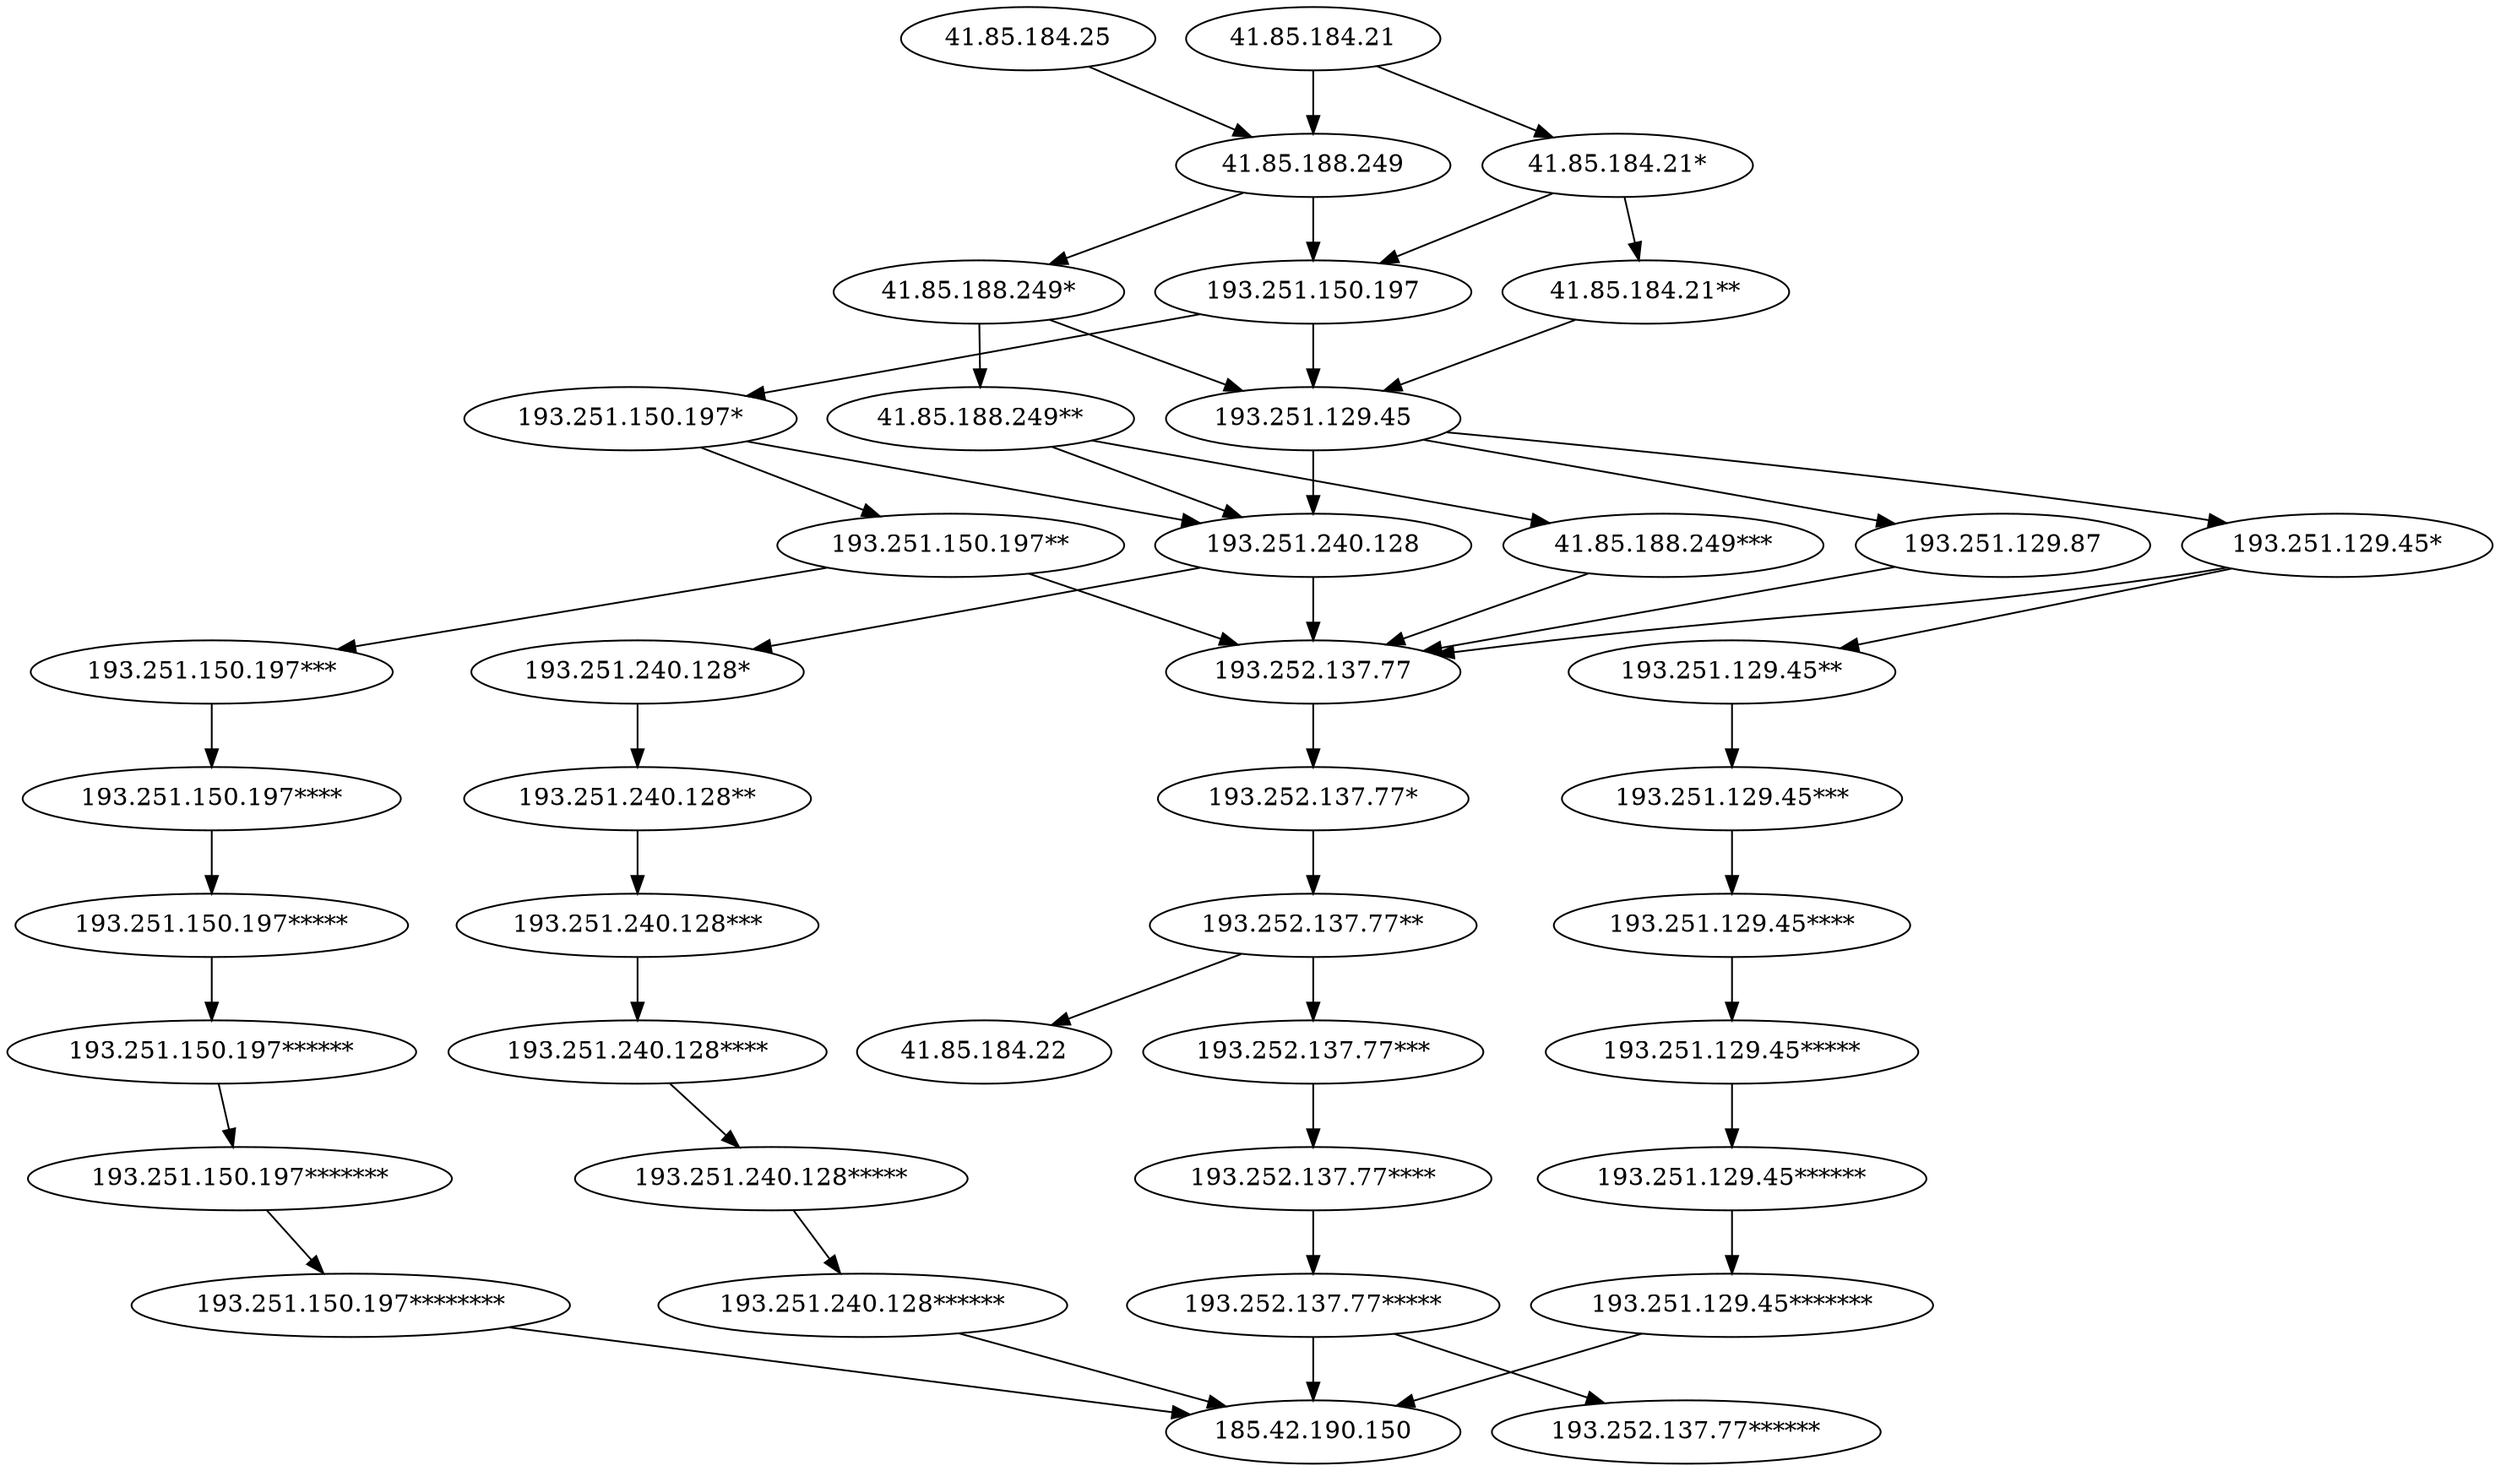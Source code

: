 strict digraph  {
	"193.251.150.197****" -> "193.251.150.197*****"	 [weight=3];
	"193.251.129.45****" -> "193.251.129.45*****"	 [weight=9];
	"193.251.129.45***" -> "193.251.129.45****"	 [weight=9];
	"193.251.129.45******" -> "193.251.129.45*******"	 [weight=9];
	"193.251.129.45*******" -> "185.42.190.150"	 [weight=9];
	"193.252.137.77****" -> "193.252.137.77*****"	 [weight=795];
	"193.251.150.197*****" -> "193.251.150.197******"	 [weight=3];
	"193.251.150.197*******" -> "193.251.150.197********"	 [weight=3];
	"41.85.184.21**" -> "193.251.129.45"	 [weight=3];
	"41.85.188.249***" -> "193.252.137.77"	 [weight=3];
	"193.252.137.77*****" -> "185.42.190.150"	 [weight=786];
	"193.252.137.77*****" -> "193.252.137.77******"	 [weight=9];
	"193.251.150.197" -> "193.251.129.45"	 [weight=785];
	"193.251.150.197" -> "193.251.150.197*"	 [weight=13];
	"193.251.150.197***" -> "193.251.150.197****"	 [weight=3];
	"193.251.150.197********" -> "185.42.190.150"	 [weight=3];
	"193.252.137.77" -> "193.252.137.77*"	 [weight=798];
	"193.251.240.128*" -> "193.251.240.128**"	 [weight=18];
	"41.85.188.249**" -> "41.85.188.249***"	 [weight=1];
	"41.85.188.249**" -> "193.251.240.128"	 [weight=5];
	"193.252.137.77***" -> "193.252.137.77****"	 [weight=795];
	"193.251.129.45" -> "193.251.129.45*"	 [weight=27];
	"193.251.129.45" -> "193.251.240.128"	 [weight=510];
	"193.251.129.45" -> "193.251.129.87"	 [weight=261];
	"193.251.150.197*" -> "193.251.150.197**"	 [weight=5];
	"193.251.150.197*" -> "193.251.240.128"	 [weight=31];
	"193.251.150.197**" -> "193.251.150.197***"	 [weight=2];
	"193.251.150.197**" -> "193.252.137.77"	 [weight=13];
	"193.251.129.45*" -> "193.252.137.77"	 [weight=65];
	"193.251.129.45*" -> "193.251.129.45**"	 [weight=4];
	"193.251.240.128****" -> "193.251.240.128*****"	 [weight=18];
	"41.85.184.21*" -> "41.85.184.21**"	 [weight=1];
	"41.85.184.21*" -> "193.251.150.197"	 [weight=35];
	"193.251.240.128" -> "193.252.137.77"	 [weight=530];
	"193.251.240.128" -> "193.251.240.128*"	 [weight=7];
	"193.251.129.87" -> "193.252.137.77"	 [weight=261];
	"193.251.240.128**" -> "193.251.240.128***"	 [weight=18];
	"193.252.137.77*" -> "193.252.137.77**"	 [weight=798];
	"193.251.129.45*****" -> "193.251.129.45******"	 [weight=9];
	"193.251.240.128***" -> "193.251.240.128****"	 [weight=18];
	"41.85.184.21" -> "41.85.184.21*"	 [weight=14];
	"41.85.184.21" -> "41.85.188.249"	 [weight=525];
	"193.251.150.197******" -> "193.251.150.197*******"	 [weight=3];
	"41.85.188.249" -> "193.251.150.197"	 [weight=787];
	"41.85.188.249" -> "41.85.188.249*"	 [weight=8];
	"41.85.184.25" -> "41.85.188.249"	 [weight=255];
	"41.85.188.249*" -> "41.85.188.249**"	 [weight=2];
	"41.85.188.249*" -> "193.251.129.45"	 [weight=19];
	"193.251.240.128*****" -> "193.251.240.128******"	 [weight=18];
	"193.251.129.45**" -> "193.251.129.45***"	 [weight=9];
	"193.251.240.128******" -> "185.42.190.150"	 [weight=18];
	"193.252.137.77**" -> "193.252.137.77***"	 [weight=797];
	"193.252.137.77**" -> "41.85.184.22"	 [weight=1];
}

